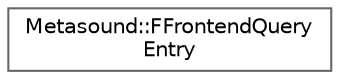 digraph "Graphical Class Hierarchy"
{
 // INTERACTIVE_SVG=YES
 // LATEX_PDF_SIZE
  bgcolor="transparent";
  edge [fontname=Helvetica,fontsize=10,labelfontname=Helvetica,labelfontsize=10];
  node [fontname=Helvetica,fontsize=10,shape=box,height=0.2,width=0.4];
  rankdir="LR";
  Node0 [id="Node000000",label="Metasound::FFrontendQuery\lEntry",height=0.2,width=0.4,color="grey40", fillcolor="white", style="filled",URL="$d9/d43/structMetasound_1_1FFrontendQueryEntry.html",tooltip="FFrontendQueryEntry represents one value in the query."];
}
